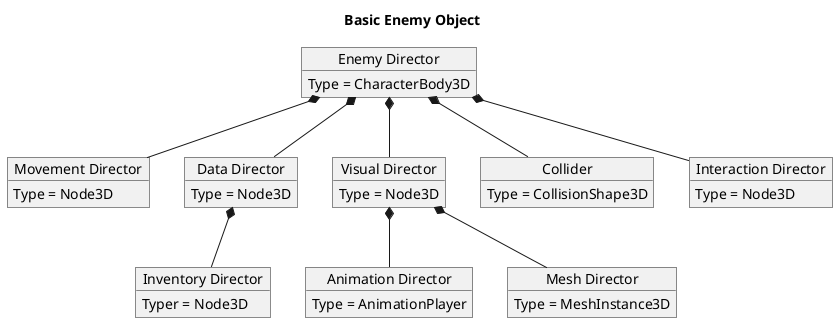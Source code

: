 @startuml Basic_Enemy_Object

title Basic Enemy Object

object "Enemy Director" as Enemy

object "Movement Director" as Movement
object "Data Director" as Data
object "Inventory Director" as InventoryDir
object "Visual Director" as Visual
object "Collider" as Collider
object "Animation Director" as Animation
object "Mesh Director" as Mesh
object "Interaction Director" as InteractionDir

Enemy : Type = CharacterBody3D
Movement : Type = Node3D
Data : Type = Node3D
InventoryDir : Typer = Node3D
Visual : Type = Node3D
Collider : Type = CollisionShape3D
Animation : Type = AnimationPlayer
Mesh : Type = MeshInstance3D
InteractionDir : Type = Node3D

Enemy *-- Movement
Enemy *-- Data
Data *-- InventoryDir
Enemy *-- Visual
Enemy *-- Collider
Visual *-- Animation
Visual *-- Mesh
Enemy *-- InteractionDir

@enduml